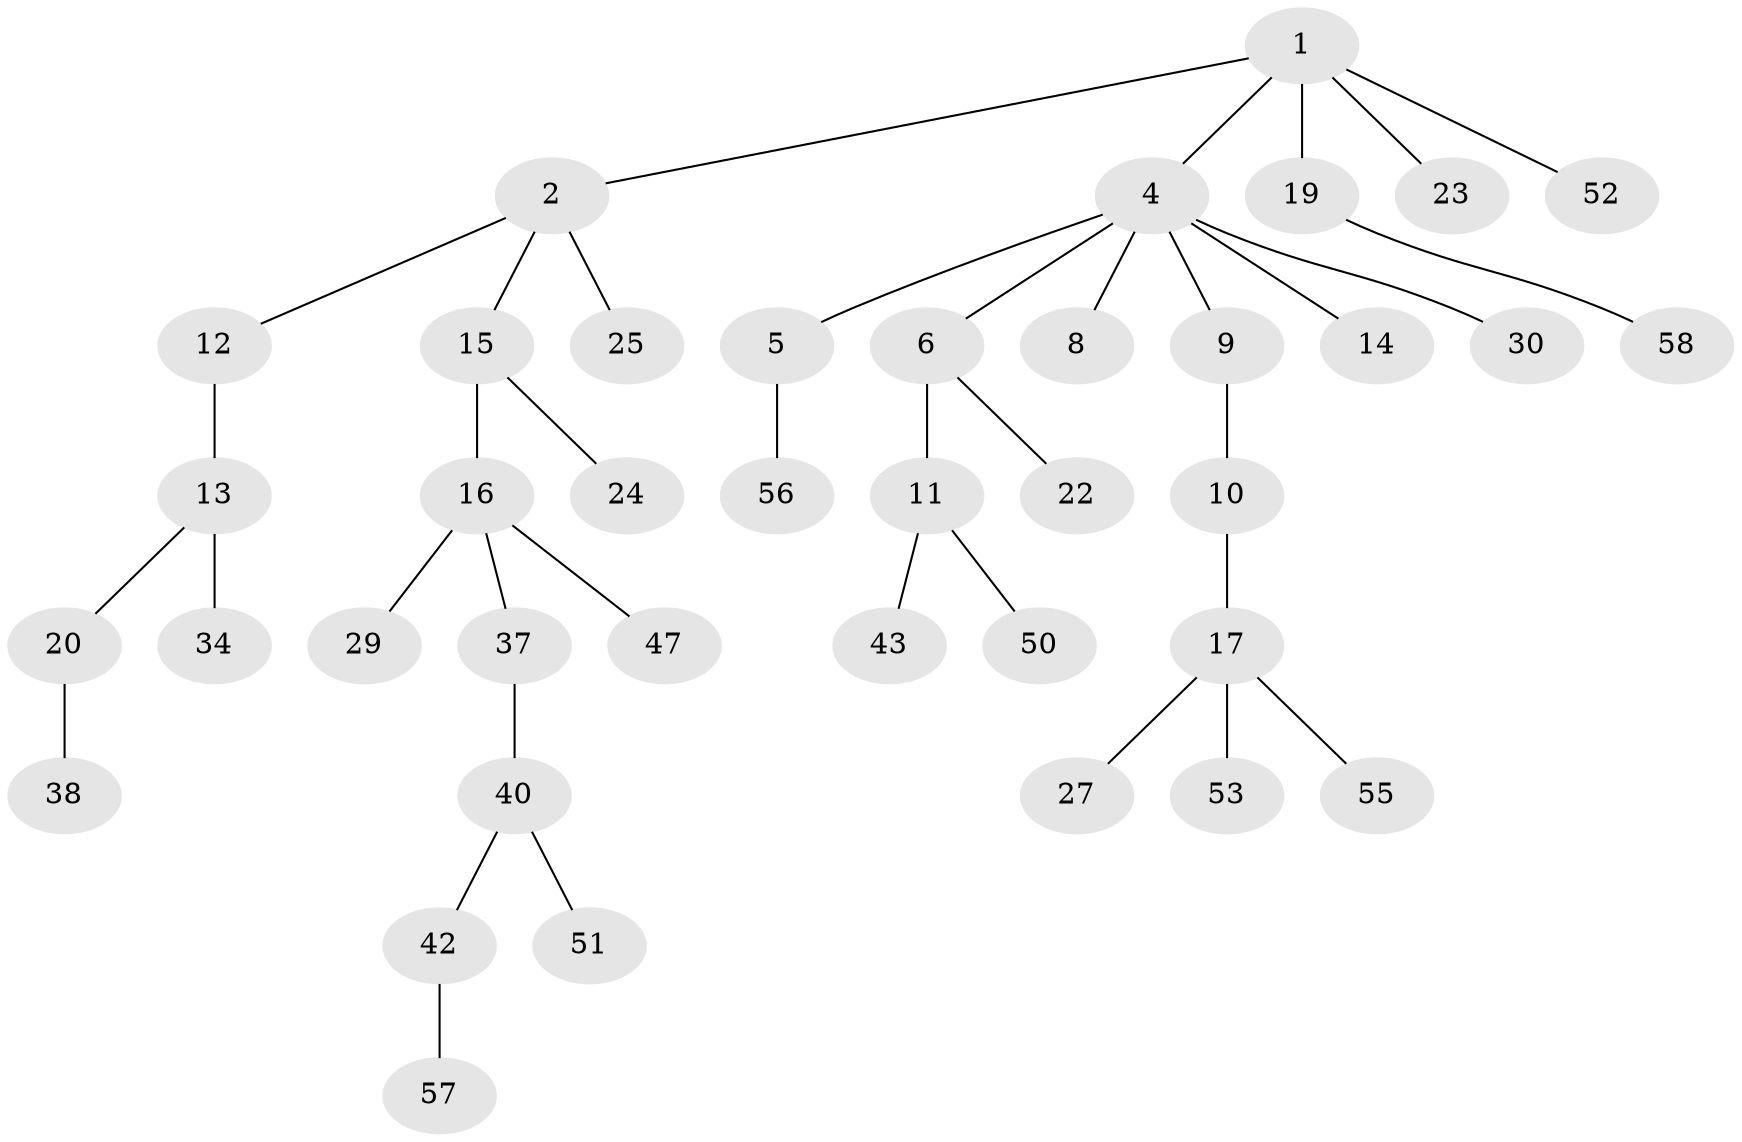 // Generated by graph-tools (version 1.1) at 2025/24/03/03/25 07:24:09]
// undirected, 39 vertices, 38 edges
graph export_dot {
graph [start="1"]
  node [color=gray90,style=filled];
  1 [super="+18"];
  2 [super="+3"];
  4 [super="+7"];
  5 [super="+35"];
  6 [super="+32"];
  8 [super="+33"];
  9 [super="+28"];
  10;
  11 [super="+49"];
  12 [super="+41"];
  13;
  14;
  15 [super="+21"];
  16 [super="+60"];
  17 [super="+46"];
  19 [super="+26"];
  20 [super="+54"];
  22;
  23;
  24;
  25;
  27 [super="+31"];
  29;
  30 [super="+36"];
  34 [super="+59"];
  37 [super="+39"];
  38 [super="+45"];
  40 [super="+48"];
  42 [super="+44"];
  43;
  47;
  50;
  51;
  52;
  53;
  55;
  56;
  57;
  58;
  1 -- 2;
  1 -- 4;
  1 -- 23;
  1 -- 19;
  1 -- 52;
  2 -- 25;
  2 -- 12;
  2 -- 15;
  4 -- 5;
  4 -- 6;
  4 -- 8;
  4 -- 9;
  4 -- 14;
  4 -- 30;
  5 -- 56;
  6 -- 11;
  6 -- 22;
  9 -- 10;
  10 -- 17;
  11 -- 43;
  11 -- 50;
  12 -- 13;
  13 -- 20;
  13 -- 34;
  15 -- 16;
  15 -- 24;
  16 -- 29;
  16 -- 37;
  16 -- 47;
  17 -- 27;
  17 -- 53;
  17 -- 55;
  19 -- 58;
  20 -- 38;
  37 -- 40;
  40 -- 42;
  40 -- 51;
  42 -- 57;
}
